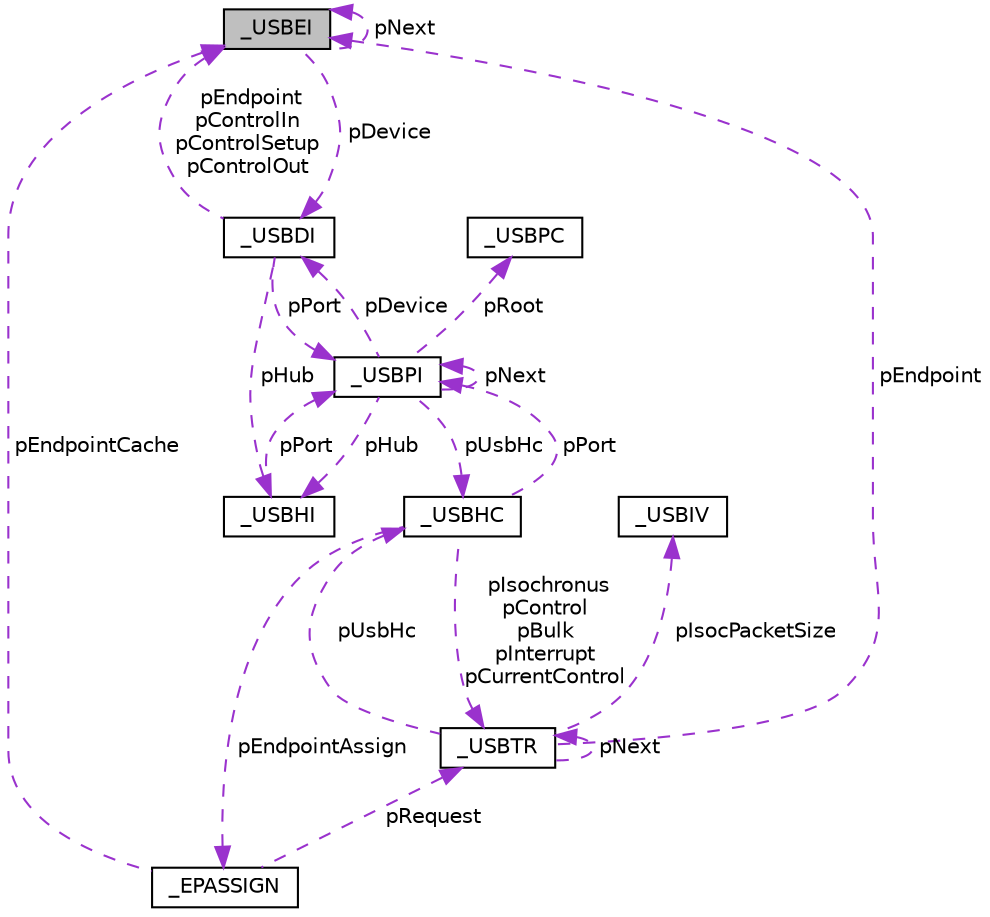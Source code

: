 digraph "_USBEI"
{
 // LATEX_PDF_SIZE
  edge [fontname="Helvetica",fontsize="10",labelfontname="Helvetica",labelfontsize="10"];
  node [fontname="Helvetica",fontsize="10",shape=record];
  Node1 [label="_USBEI",height=0.2,width=0.4,color="black", fillcolor="grey75", style="filled", fontcolor="black",tooltip=" "];
  Node1 -> Node1 [dir="back",color="darkorchid3",fontsize="10",style="dashed",label=" pNext" ,fontname="Helvetica"];
  Node2 -> Node1 [dir="back",color="darkorchid3",fontsize="10",style="dashed",label=" pDevice" ,fontname="Helvetica"];
  Node2 [label="_USBDI",height=0.2,width=0.4,color="black", fillcolor="white", style="filled",URL="$d0/db5/struct__USBDI.html",tooltip=" "];
  Node3 -> Node2 [dir="back",color="darkorchid3",fontsize="10",style="dashed",label=" pPort" ,fontname="Helvetica"];
  Node3 [label="_USBPI",height=0.2,width=0.4,color="black", fillcolor="white", style="filled",URL="$d7/d90/struct__USBPI.html",tooltip=" "];
  Node3 -> Node3 [dir="back",color="darkorchid3",fontsize="10",style="dashed",label=" pNext" ,fontname="Helvetica"];
  Node4 -> Node3 [dir="back",color="darkorchid3",fontsize="10",style="dashed",label=" pUsbHc" ,fontname="Helvetica"];
  Node4 [label="_USBHC",height=0.2,width=0.4,color="black", fillcolor="white", style="filled",URL="$d3/dcc/struct__USBHC.html",tooltip=" "];
  Node3 -> Node4 [dir="back",color="darkorchid3",fontsize="10",style="dashed",label=" pPort" ,fontname="Helvetica"];
  Node5 -> Node4 [dir="back",color="darkorchid3",fontsize="10",style="dashed",label=" pEndpointAssign" ,fontname="Helvetica"];
  Node5 [label="_EPASSIGN",height=0.2,width=0.4,color="black", fillcolor="white", style="filled",URL="$d8/dfa/struct__USBHC_1_1__EPASSIGN.html",tooltip=" "];
  Node6 -> Node5 [dir="back",color="darkorchid3",fontsize="10",style="dashed",label=" pRequest" ,fontname="Helvetica"];
  Node6 [label="_USBTR",height=0.2,width=0.4,color="black", fillcolor="white", style="filled",URL="$d8/ddb/struct__USBTR.html",tooltip=" "];
  Node4 -> Node6 [dir="back",color="darkorchid3",fontsize="10",style="dashed",label=" pUsbHc" ,fontname="Helvetica"];
  Node7 -> Node6 [dir="back",color="darkorchid3",fontsize="10",style="dashed",label=" pIsocPacketSize" ,fontname="Helvetica"];
  Node7 [label="_USBIV",height=0.2,width=0.4,color="black", fillcolor="white", style="filled",URL="$d1/d95/struct__USBIV.html",tooltip=" "];
  Node6 -> Node6 [dir="back",color="darkorchid3",fontsize="10",style="dashed",label=" pNext" ,fontname="Helvetica"];
  Node1 -> Node6 [dir="back",color="darkorchid3",fontsize="10",style="dashed",label=" pEndpoint" ,fontname="Helvetica"];
  Node1 -> Node5 [dir="back",color="darkorchid3",fontsize="10",style="dashed",label=" pEndpointCache" ,fontname="Helvetica"];
  Node6 -> Node4 [dir="back",color="darkorchid3",fontsize="10",style="dashed",label=" pIsochronus\npControl\npBulk\npInterrupt\npCurrentControl" ,fontname="Helvetica"];
  Node8 -> Node3 [dir="back",color="darkorchid3",fontsize="10",style="dashed",label=" pHub" ,fontname="Helvetica"];
  Node8 [label="_USBHI",height=0.2,width=0.4,color="black", fillcolor="white", style="filled",URL="$d5/dd1/struct__USBHI.html",tooltip=" "];
  Node3 -> Node8 [dir="back",color="darkorchid3",fontsize="10",style="dashed",label=" pPort" ,fontname="Helvetica"];
  Node9 -> Node3 [dir="back",color="darkorchid3",fontsize="10",style="dashed",label=" pRoot" ,fontname="Helvetica"];
  Node9 [label="_USBPC",height=0.2,width=0.4,color="black", fillcolor="white", style="filled",URL="$dc/dfb/struct__USBPC.html",tooltip=" "];
  Node2 -> Node3 [dir="back",color="darkorchid3",fontsize="10",style="dashed",label=" pDevice" ,fontname="Helvetica"];
  Node8 -> Node2 [dir="back",color="darkorchid3",fontsize="10",style="dashed",label=" pHub" ,fontname="Helvetica"];
  Node1 -> Node2 [dir="back",color="darkorchid3",fontsize="10",style="dashed",label=" pEndpoint\npControlIn\npControlSetup\npControlOut" ,fontname="Helvetica"];
}
